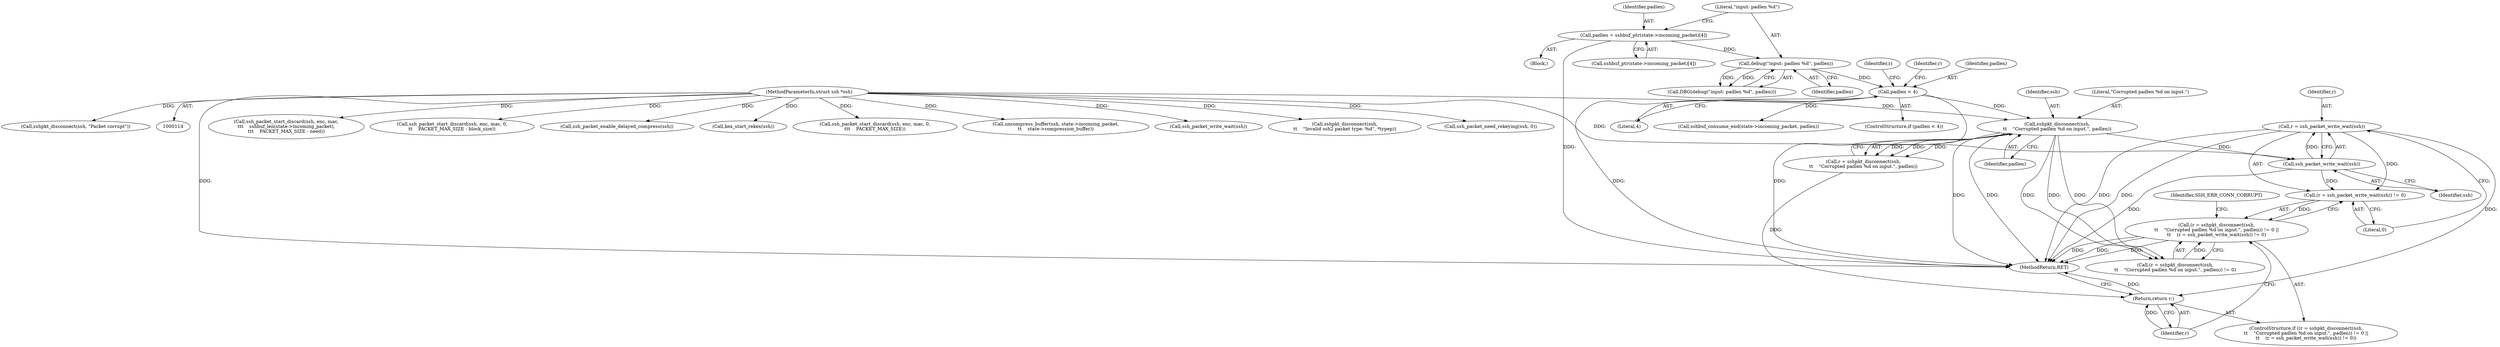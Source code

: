digraph "0_mindrot_28652bca29046f62c7045e933e6b931de1d16737_0@API" {
"1000804" [label="(Call,r = ssh_packet_write_wait(ssh))"];
"1000806" [label="(Call,ssh_packet_write_wait(ssh))"];
"1000798" [label="(Call,sshpkt_disconnect(ssh,\n\t\t    \"Corrupted padlen %d on input.\", padlen))"];
"1000115" [label="(MethodParameterIn,struct ssh *ssh)"];
"1000789" [label="(Call,padlen < 4)"];
"1000785" [label="(Call,debug(\"input: padlen %d\", padlen))"];
"1000776" [label="(Call,padlen = sshbuf_ptr(state->incoming_packet)[4])"];
"1000803" [label="(Call,(r = ssh_packet_write_wait(ssh)) != 0)"];
"1000794" [label="(Call,(r = sshpkt_disconnect(ssh,\n\t\t    \"Corrupted padlen %d on input.\", padlen)) != 0 ||\n\t\t    (r = ssh_packet_write_wait(ssh)) != 0)"];
"1000809" [label="(Return,return r;)"];
"1000797" [label="(Identifier,r)"];
"1000810" [label="(Identifier,r)"];
"1000808" [label="(Literal,0)"];
"1000679" [label="(Call,ssh_packet_start_discard(ssh, enc, mac,\n\t\t\t    sshbuf_len(state->incoming_packet),\n\t\t\t    PACKET_MAX_SIZE - need))"];
"1000798" [label="(Call,sshpkt_disconnect(ssh,\n\t\t    \"Corrupted padlen %d on input.\", padlen))"];
"1000809" [label="(Return,return r;)"];
"1000494" [label="(Call,ssh_packet_start_discard(ssh, enc, mac, 0,\n\t\t    PACKET_MAX_SIZE - block_size))"];
"1000118" [label="(Block,)"];
"1000959" [label="(Call,ssh_packet_enable_delayed_compress(ssh))"];
"1000793" [label="(ControlStructure,if ((r = sshpkt_disconnect(ssh,\n\t\t    \"Corrupted padlen %d on input.\", padlen)) != 0 ||\n\t\t    (r = ssh_packet_write_wait(ssh)) != 0))"];
"1000795" [label="(Call,(r = sshpkt_disconnect(ssh,\n\t\t    \"Corrupted padlen %d on input.\", padlen)) != 0)"];
"1000992" [label="(Call,kex_start_rekex(ssh))"];
"1000790" [label="(Identifier,padlen)"];
"1000796" [label="(Call,r = sshpkt_disconnect(ssh,\n\t\t    \"Corrupted padlen %d on input.\", padlen))"];
"1000427" [label="(Call,ssh_packet_start_discard(ssh, enc, mac, 0,\n\t\t\t    PACKET_MAX_SIZE))"];
"1000805" [label="(Identifier,r)"];
"1000776" [label="(Call,padlen = sshbuf_ptr(state->incoming_packet)[4])"];
"1000803" [label="(Call,(r = ssh_packet_write_wait(ssh)) != 0)"];
"1000858" [label="(Call,uncompress_buffer(ssh, state->incoming_packet,\n\t\t    state->compression_buffer))"];
"1000936" [label="(Call,ssh_packet_write_wait(ssh))"];
"1000785" [label="(Call,debug(\"input: padlen %d\", padlen))"];
"1000794" [label="(Call,(r = sshpkt_disconnect(ssh,\n\t\t    \"Corrupted padlen %d on input.\", padlen)) != 0 ||\n\t\t    (r = ssh_packet_write_wait(ssh)) != 0)"];
"1000927" [label="(Call,sshpkt_disconnect(ssh,\n\t\t    \"Invalid ssh2 packet type: %d\", *typep))"];
"1000788" [label="(ControlStructure,if (padlen < 4))"];
"1000799" [label="(Identifier,ssh)"];
"1000115" [label="(MethodParameterIn,struct ssh *ssh)"];
"1000801" [label="(Identifier,padlen)"];
"1000981" [label="(Call,ssh_packet_need_rekeying(ssh, 0))"];
"1000817" [label="(Identifier,r)"];
"1000787" [label="(Identifier,padlen)"];
"1001000" [label="(MethodReturn,RET)"];
"1000312" [label="(Call,sshpkt_disconnect(ssh, \"Packet corrupt\"))"];
"1000789" [label="(Call,padlen < 4)"];
"1000778" [label="(Call,sshbuf_ptr(state->incoming_packet)[4])"];
"1000784" [label="(Call,DBG(debug(\"input: padlen %d\", padlen)))"];
"1000791" [label="(Literal,4)"];
"1000807" [label="(Identifier,ssh)"];
"1000829" [label="(Call,sshbuf_consume_end(state->incoming_packet, padlen))"];
"1000777" [label="(Identifier,padlen)"];
"1000812" [label="(Identifier,SSH_ERR_CONN_CORRUPT)"];
"1000806" [label="(Call,ssh_packet_write_wait(ssh))"];
"1000800" [label="(Literal,\"Corrupted padlen %d on input.\")"];
"1000804" [label="(Call,r = ssh_packet_write_wait(ssh))"];
"1000786" [label="(Literal,\"input: padlen %d\")"];
"1000804" -> "1000803"  [label="AST: "];
"1000804" -> "1000806"  [label="CFG: "];
"1000805" -> "1000804"  [label="AST: "];
"1000806" -> "1000804"  [label="AST: "];
"1000808" -> "1000804"  [label="CFG: "];
"1000804" -> "1001000"  [label="DDG: "];
"1000804" -> "1001000"  [label="DDG: "];
"1000804" -> "1000803"  [label="DDG: "];
"1000806" -> "1000804"  [label="DDG: "];
"1000804" -> "1000809"  [label="DDG: "];
"1000806" -> "1000807"  [label="CFG: "];
"1000807" -> "1000806"  [label="AST: "];
"1000806" -> "1001000"  [label="DDG: "];
"1000806" -> "1000803"  [label="DDG: "];
"1000798" -> "1000806"  [label="DDG: "];
"1000115" -> "1000806"  [label="DDG: "];
"1000798" -> "1000796"  [label="AST: "];
"1000798" -> "1000801"  [label="CFG: "];
"1000799" -> "1000798"  [label="AST: "];
"1000800" -> "1000798"  [label="AST: "];
"1000801" -> "1000798"  [label="AST: "];
"1000796" -> "1000798"  [label="CFG: "];
"1000798" -> "1001000"  [label="DDG: "];
"1000798" -> "1001000"  [label="DDG: "];
"1000798" -> "1000795"  [label="DDG: "];
"1000798" -> "1000795"  [label="DDG: "];
"1000798" -> "1000795"  [label="DDG: "];
"1000798" -> "1000796"  [label="DDG: "];
"1000798" -> "1000796"  [label="DDG: "];
"1000798" -> "1000796"  [label="DDG: "];
"1000115" -> "1000798"  [label="DDG: "];
"1000789" -> "1000798"  [label="DDG: "];
"1000115" -> "1000114"  [label="AST: "];
"1000115" -> "1001000"  [label="DDG: "];
"1000115" -> "1000312"  [label="DDG: "];
"1000115" -> "1000427"  [label="DDG: "];
"1000115" -> "1000494"  [label="DDG: "];
"1000115" -> "1000679"  [label="DDG: "];
"1000115" -> "1000858"  [label="DDG: "];
"1000115" -> "1000927"  [label="DDG: "];
"1000115" -> "1000936"  [label="DDG: "];
"1000115" -> "1000959"  [label="DDG: "];
"1000115" -> "1000981"  [label="DDG: "];
"1000115" -> "1000992"  [label="DDG: "];
"1000789" -> "1000788"  [label="AST: "];
"1000789" -> "1000791"  [label="CFG: "];
"1000790" -> "1000789"  [label="AST: "];
"1000791" -> "1000789"  [label="AST: "];
"1000797" -> "1000789"  [label="CFG: "];
"1000817" -> "1000789"  [label="CFG: "];
"1000789" -> "1001000"  [label="DDG: "];
"1000789" -> "1001000"  [label="DDG: "];
"1000785" -> "1000789"  [label="DDG: "];
"1000789" -> "1000829"  [label="DDG: "];
"1000785" -> "1000784"  [label="AST: "];
"1000785" -> "1000787"  [label="CFG: "];
"1000786" -> "1000785"  [label="AST: "];
"1000787" -> "1000785"  [label="AST: "];
"1000784" -> "1000785"  [label="CFG: "];
"1000785" -> "1000784"  [label="DDG: "];
"1000785" -> "1000784"  [label="DDG: "];
"1000776" -> "1000785"  [label="DDG: "];
"1000776" -> "1000118"  [label="AST: "];
"1000776" -> "1000778"  [label="CFG: "];
"1000777" -> "1000776"  [label="AST: "];
"1000778" -> "1000776"  [label="AST: "];
"1000786" -> "1000776"  [label="CFG: "];
"1000776" -> "1001000"  [label="DDG: "];
"1000803" -> "1000794"  [label="AST: "];
"1000803" -> "1000808"  [label="CFG: "];
"1000808" -> "1000803"  [label="AST: "];
"1000794" -> "1000803"  [label="CFG: "];
"1000803" -> "1000794"  [label="DDG: "];
"1000794" -> "1000793"  [label="AST: "];
"1000794" -> "1000795"  [label="CFG: "];
"1000795" -> "1000794"  [label="AST: "];
"1000810" -> "1000794"  [label="CFG: "];
"1000812" -> "1000794"  [label="CFG: "];
"1000794" -> "1001000"  [label="DDG: "];
"1000794" -> "1001000"  [label="DDG: "];
"1000794" -> "1001000"  [label="DDG: "];
"1000795" -> "1000794"  [label="DDG: "];
"1000809" -> "1000793"  [label="AST: "];
"1000809" -> "1000810"  [label="CFG: "];
"1000810" -> "1000809"  [label="AST: "];
"1001000" -> "1000809"  [label="CFG: "];
"1000809" -> "1001000"  [label="DDG: "];
"1000810" -> "1000809"  [label="DDG: "];
"1000796" -> "1000809"  [label="DDG: "];
}
